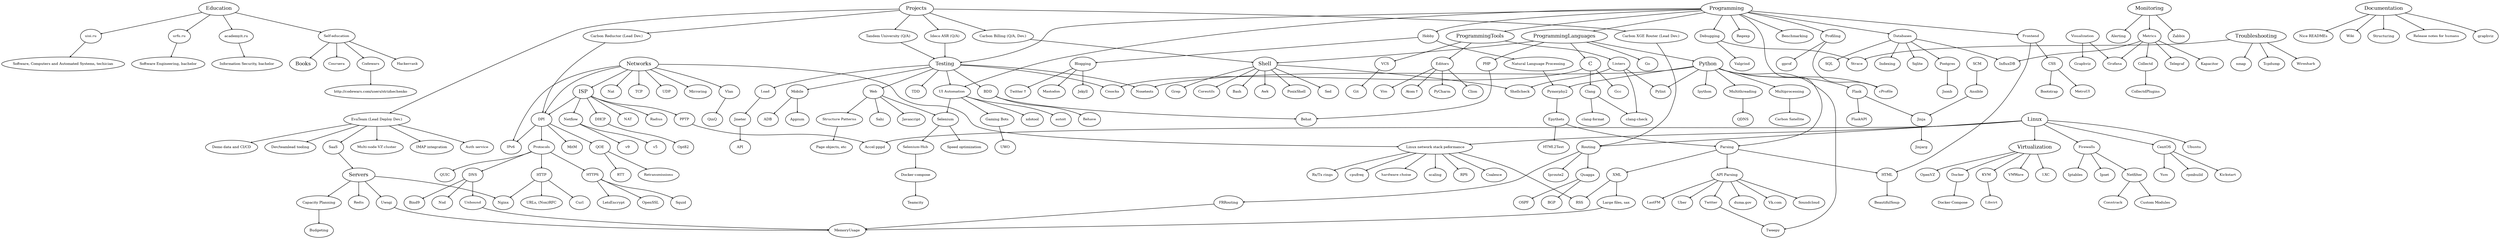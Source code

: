 digraph G {
	node [fontsize=9];
	edge [arrowsize=0.3, color=black];
	Books [fontsize=13];
	ISP [fontsize=13];
	Documentation [fontsize=13];
	Programming [fontsize=13];
	ProgrammingTools [fontsize=13];
	ProgrammingLanguages [fontsize=13];
	C [fontsize=13];
	Shell [fontsize=13];
	Python [fontsize=13];
	Linux [fontsize=13];
	Networks [fontsize=13];
	Virtualization [fontsize=13];
	Education [fontsize=13];
	Monitoring [fontsize=13];
	Troubleshooting [fontsize=13];
	Testing [fontsize=13];
	Servers [fontsize=13]
	Projects [fontsize=13]

	Servers -> Nginx;
	Servers -> Uwsgi -> MemoryUsage;
	Servers -> Redis;
	Servers -> "Capacity Planning" -> "Budgeting";
	Documentation -> "Nice READMEs";
	Documentation -> Wiki;
	Documentation -> Structuring;
	Documentation -> "Release notes for humans";
	Documentation -> graphviz;
	SCM -> Ansible;
	Ansible -> Jinja;
	Projects -> "Tandem University (Q/A)" -> Testing;
	Projects -> "Ideco ASR (Q/A)" -> Testing;
	Projects -> "Carbon Billing (Q/A, Dev.)" -> Shell;
	Projects -> "Carbon Reductor (Lead Dev.)" -> DPI;
	Projects -> "Carbon XGE Router (Lead Dev.)" -> Routing;
	Projects -> "EvaTeam (Lead Deploy Dev.)" -> SaaS -> Servers;
		"EvaTeam (Lead Deploy Dev.)" -> "Multi-node VZ cluster";
		"EvaTeam (Lead Deploy Dev.)" -> "IMAP integration";
		"EvaTeam (Lead Deploy Dev.)" -> "Auth service";
		"EvaTeam (Lead Deploy Dev.)" -> "Demo data and CI/CD";
		"EvaTeam (Lead Deploy Dev.)" -> "Dev/teamlead tooling";

	Programming -> Regexp;
	Programming -> ProgrammingLanguages;
	Programming -> Testing;
	Programming -> "UI Automation" -> "Gaming Bots" -> UWO;
	Programming -> Profiling;
	Programming -> Benchmarking;
	Programming -> Databases;
	Programming -> Debugging;
	Programming -> ProgrammingTools;
	Programming -> Frontend;
	Programming -> Parsing -> XML -> RSS;
		Parsing -> HTML -> BeautifulSoup;
		Parsing -> "API Parsing";
		XML -> "Large files, sax" -> MemoryUsage
	Programming -> Hobby;

		Hobby -> Blogging;
			Blogging -> Jekyll;
			Blogging -> "Twitter †";
			Blogging -> Mastodon;
		Hobby -> "Natural Language Processing" -> Pymorphy2 -> Epythets -> HTML2Text;
			Epythets -> Parsing;
	ProgrammingLanguages -> Python;
	ProgrammingLanguages -> C;
	ProgrammingLanguages -> Shell;
	ProgrammingLanguages -> PHP;
	ProgrammingLanguages -> Go;
	Python -> Nosetests;
	Python -> Flask;
	Python -> cProfile;
	Python -> Pylint;
	Python -> Ipython;
	Python -> Multithreading -> QDNS;
	Python -> Multiprocessing -> "Carbon Satellite";
	Python -> Tweepy;
	Python -> Pymorphy2;
	"API Parsing" -> Twitter;
	"API Parsing" -> "duma.gov";
	"API Parsing" -> "Vk.com";
	"API Parsing" -> Soundcloud;
	"API Parsing" -> LastFM;
	"API Parsing" -> Uber;
	Twitter -> Tweepy;
	Flask -> FlaskAPI;
	Flask -> Jinja -> Jinjarg;
	C -> Cmocka;
	C -> Gcc;
	C -> Clang;
	Clang -> "clang-check";
	Clang -> "clang-format";
	Shell -> Bash;
	Shell -> PosixShell;
	Shell -> Sed;
	Shell -> Awk;
	Shell -> Grep;
	Shell -> Coreutils;
	Shell -> Shellcheck;
	Testing -> Mobile -> Appium;
		Mobile -> ADB;
	Testing -> BDD -> Behave;
		BDD -> Behat;
	Testing -> Web -> Selenium -> "Speed optimization";
		Selenium -> "Selenium-Hub" -> "Docker-compose" -> "Teamcity"
		Web -> Sahi;
		Web -> Javascript;
		Web -> "Structure Patterns" -> "Page objects, etc"
	Testing -> Load -> Jmeter -> API;
	Testing -> Nosetests;
	Testing -> Cmocka;
	Testing -> TDD;
	Testing -> "UI Automation";
		"UI Automation" -> Selenium;
		"UI Automation" -> xdotool;
		"UI Automation" -> autoit;
	Profiling -> cProfile;
	Profiling -> gprof;
	Databases -> InfluxDB;
	Databases -> Postgres;
	Databases -> Sqlite;
	Databases -> SQL;
	Databases -> Indexing;
	Postgres -> Jsonb;
	Linters -> Pylint;
	Linters -> "clang-check";
	Linters -> Shellcheck;
	Linux -> Firewalls -> Iptables;
		Firewalls -> Ipset;
	Linux -> CentOS;
	Linux -> Ubuntu;
	Firewalls -> Netfilter;
	Linux -> Routing -> Iproute2;
		Routing -> Quagga;
		Routing -> FRRouting -> MemoryUsage;
	Quagga -> OSPF;
	Quagga -> BGP;
	CentOS -> Kickstart;
	CentOS -> Yum;
	CentOS -> rpmbuild;
	Linux -> "Linux network stack peformance";
	Networks -> "Linux network stack peformance";
	"Linux network stack peformance" -> RSS;
	"Linux network stack peformance" -> RPS;
	"Linux network stack peformance" -> Coalesce;
	"Linux network stack peformance" -> "Rx/Tx rings";
	"Linux network stack peformance" -> cpufreq;
	"Linux network stack peformance" -> "hardware choise";
	"Linux network stack peformance" -> scaling;
	Netfilter -> Conntrack;
	Netfilter -> "Custom Modules";
	Networks -> Nat;
	Networks -> IPv6;
	Networks -> TCP;
	Networks -> UDP;
	Networks -> DPI;
		DPI -> Protocols;
			Protocols -> HTTP;
			Protocols -> HTTPS;
			Protocols -> QUIC;
			Protocols -> DNS;

	Networks -> Vlan -> QinQ;
	Networks -> Mirroring;
	Networks -> ISP;
	Monitoring -> Zabbix;
	Monitoring -> Alerting;
	Monitoring -> Metrics;
		Metrics -> InfluxDB;
		Metrics -> Telegraf;
		Metrics -> Kapacitor;
		Metrics -> Grafana;
		Metrics -> Collectd;
			Collectd -> CollectdPlugins;
	Debugging -> Strace;
	Debugging -> Valgrind;
	Frontend -> CSS;
	Frontend -> HTML;
		CSS -> MetroUI;
		CSS -> Bootstrap;
	HTTPS -> LetsEncrypt;
	HTTPS -> OpenSSL;
	DPI -> IPv6;
	DPI -> MitM;
	DPI -> QOE -> RTT;
	QOE -> Retransmissions;
	DNS -> Bind9;
	DNS -> Unbound -> MemoryUsage;
	DNS -> Nsd;
	HTTP -> Nginx;
	HTTP -> Curl;
	HTTP -> "URLs, (Non)RFC";
	HTTPS -> Squid;
	ProgrammingTools -> Linters;
	ProgrammingTools -> Editors;
	ProgrammingTools -> VCS;
	Editors -> "Atom †";
	Editors -> PyCharm;
	Editors -> Clion;
	Editors -> Vim;
	VCS -> Git;
	PHP -> Behat;
	Troubleshooting -> Strace;
	Troubleshooting -> Tcpdump;
	Troubleshooting -> Wireshark;
	Troubleshooting -> nmap;

	ISP -> DPI;
	ISP -> NAT;
	ISP -> Radius;
	ISP -> Netflow;
	ISP -> DHCP -> Opt82;
	ISP -> PPTP;
	PPTP -> "Accel-pppd";
	Linux -> "Accel-pppd";
	Netflow -> v5;
	Netflow -> v9;
	Visualization -> Grafana;
	Visualization -> Graphviz;
	Education -> "uisi.ru" -> "Software, Computers and Automated Systems, techician";
	Education -> "urfu.ru" -> "Software Engineering, bachelor";
	Education -> "academyit.ru" -> "Information Security, bachelor"
	Education -> "Self-education";
		"Self-education" -> Coursera;
		"Self-education" -> Codewars;
			Codewars -> "http://codewars.com/users/strizhechenko";
		"Self-education" -> Hackerrank;
		"Self-education" -> Books;
	Linux -> Virtualization;
	Virtualization -> KVM -> Libvirt;
	Virtualization -> VMWare;
	Virtualization -> LXC;
	Virtualization -> OpenVZ;
	Virtualization -> Docker -> "Docker-Compose";
}
